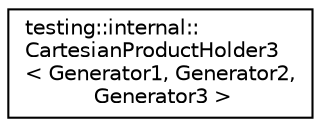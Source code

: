 digraph "类继承关系图"
{
 // LATEX_PDF_SIZE
  edge [fontname="Helvetica",fontsize="10",labelfontname="Helvetica",labelfontsize="10"];
  node [fontname="Helvetica",fontsize="10",shape=record];
  rankdir="LR";
  Node0 [label="testing::internal::\lCartesianProductHolder3\l\< Generator1, Generator2,\l Generator3 \>",height=0.2,width=0.4,color="black", fillcolor="white", style="filled",URL="$classtesting_1_1internal_1_1CartesianProductHolder3.html",tooltip=" "];
}
